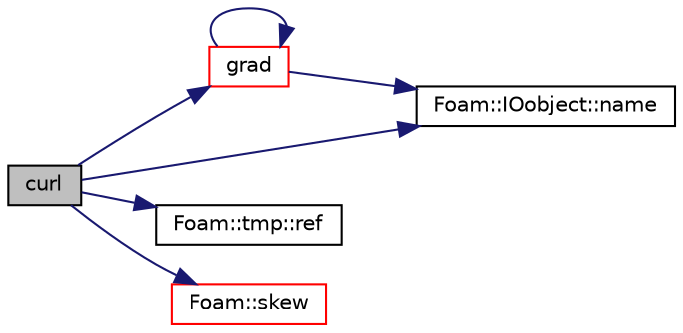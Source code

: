 digraph "curl"
{
  bgcolor="transparent";
  edge [fontname="Helvetica",fontsize="10",labelfontname="Helvetica",labelfontsize="10"];
  node [fontname="Helvetica",fontsize="10",shape=record];
  rankdir="LR";
  Node1309 [label="curl",height=0.2,width=0.4,color="black", fillcolor="grey75", style="filled", fontcolor="black"];
  Node1309 -> Node1310 [color="midnightblue",fontsize="10",style="solid",fontname="Helvetica"];
  Node1310 [label="grad",height=0.2,width=0.4,color="red",URL="$a21861.html#a7c00ec90ecc15ed3005255e42c52827a"];
  Node1310 -> Node1312 [color="midnightblue",fontsize="10",style="solid",fontname="Helvetica"];
  Node1312 [label="Foam::IOobject::name",height=0.2,width=0.4,color="black",URL="$a27249.html#acc80e00a8ac919288fb55bd14cc88bf6",tooltip="Return name. "];
  Node1310 -> Node1310 [color="midnightblue",fontsize="10",style="solid",fontname="Helvetica"];
  Node1309 -> Node1312 [color="midnightblue",fontsize="10",style="solid",fontname="Helvetica"];
  Node1309 -> Node1313 [color="midnightblue",fontsize="10",style="solid",fontname="Helvetica"];
  Node1313 [label="Foam::tmp::ref",height=0.2,width=0.4,color="black",URL="$a27077.html#aeaf81e641282874cef07f5b808efc83b",tooltip="Return non-const reference or generate a fatal error. "];
  Node1309 -> Node1314 [color="midnightblue",fontsize="10",style="solid",fontname="Helvetica"];
  Node1314 [label="Foam::skew",height=0.2,width=0.4,color="red",URL="$a21851.html#aec5060dc82b7727c5935153aa048b2c1"];
}
